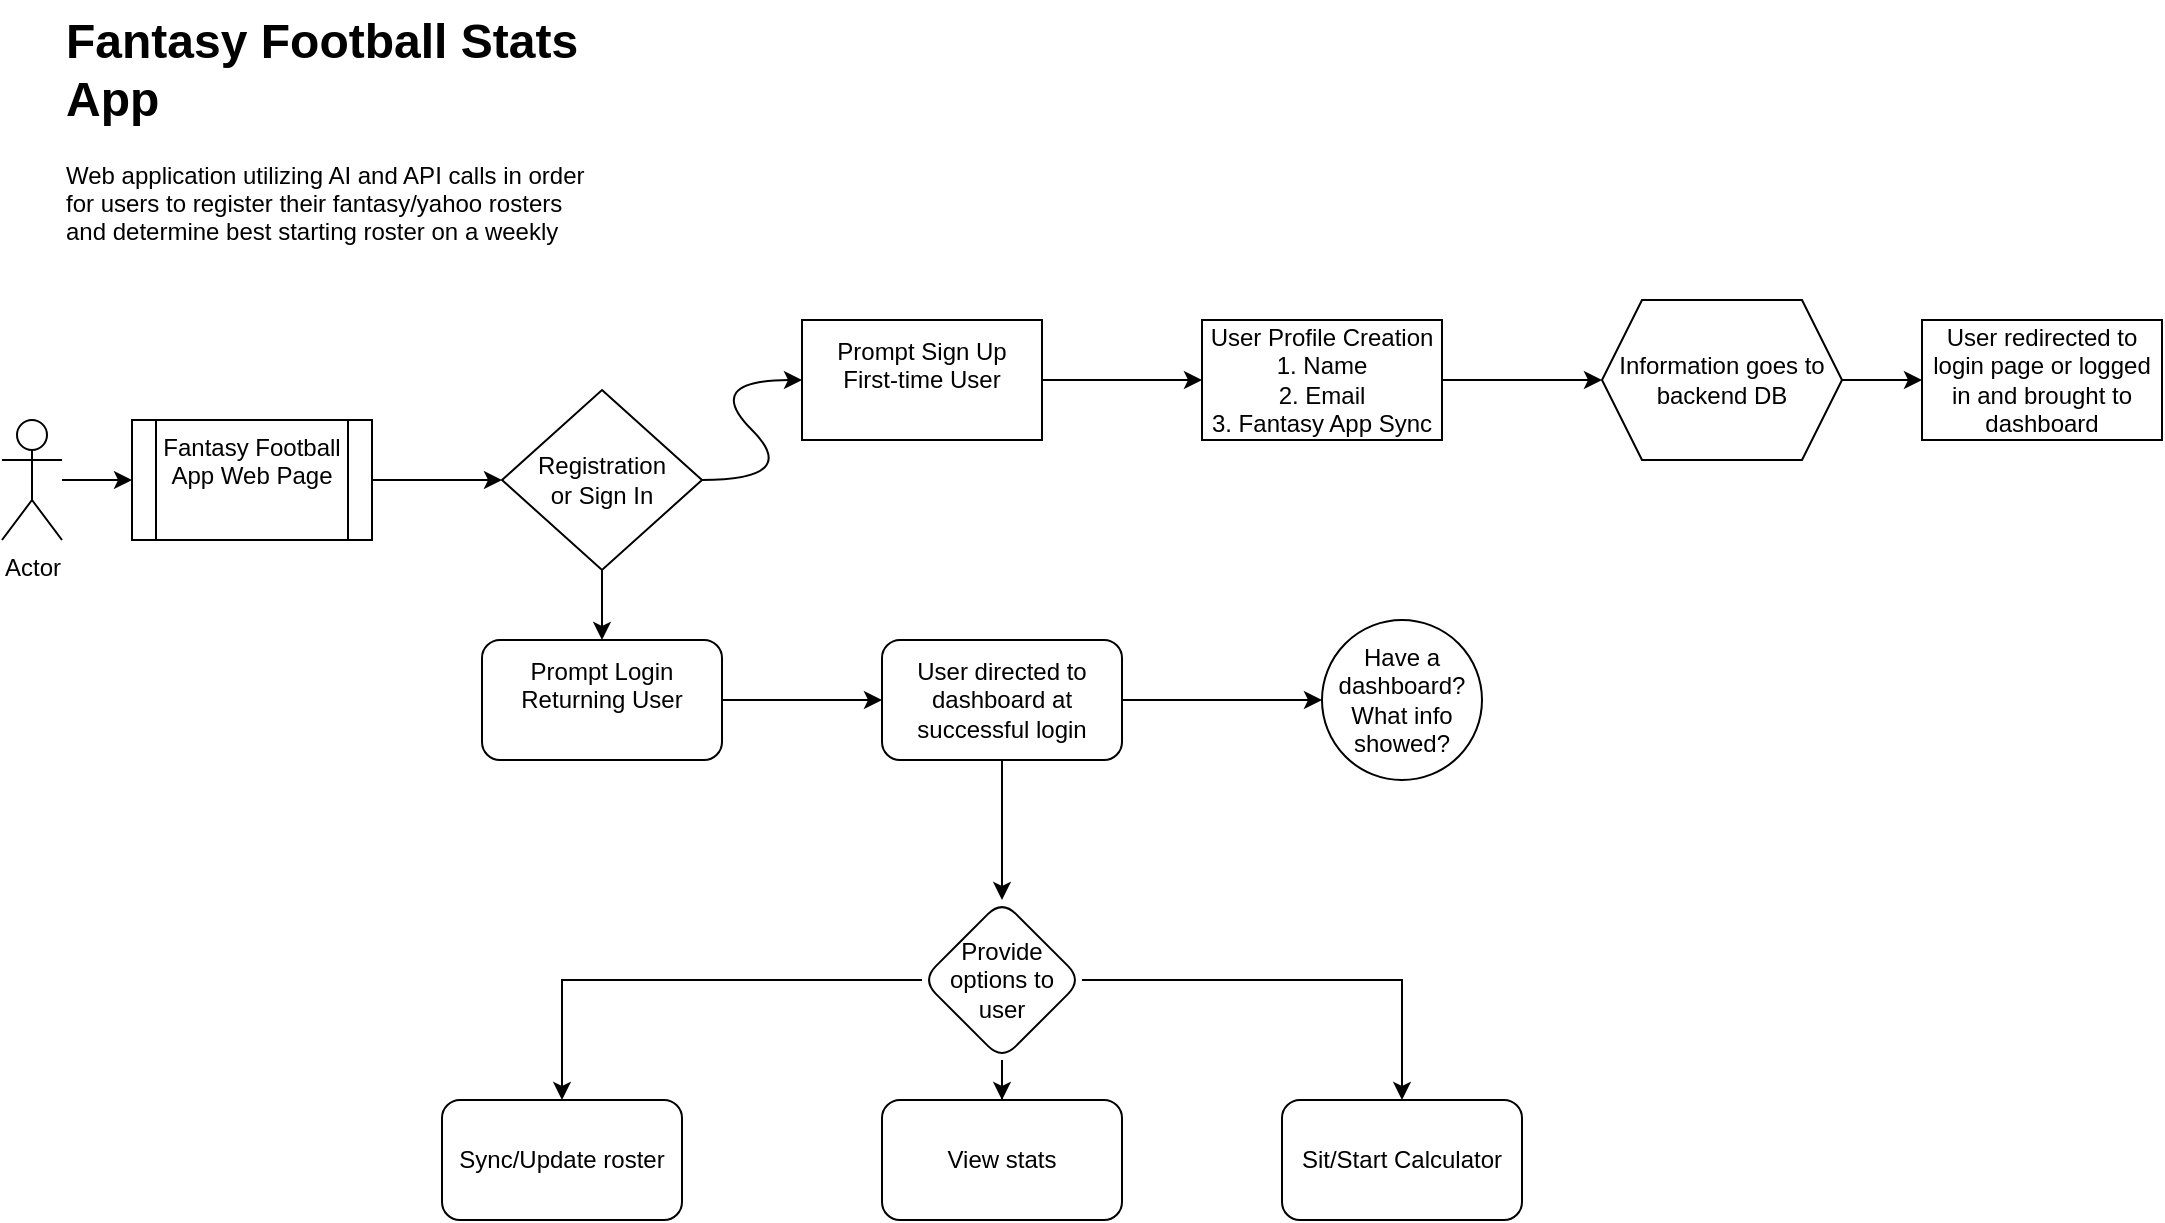 <mxfile version="27.0.9">
  <diagram name="Page-1" id="fbVDKvVrY0pf_wrF8faw">
    <mxGraphModel dx="1281" dy="527" grid="1" gridSize="10" guides="1" tooltips="1" connect="1" arrows="1" fold="1" page="1" pageScale="1" pageWidth="1100" pageHeight="1700" math="0" shadow="0">
      <root>
        <mxCell id="0" />
        <mxCell id="1" parent="0" />
        <mxCell id="DJ12fH-5KLJPkDTYWNq8-1" value="&lt;h1 style=&quot;margin-top: 0px;&quot;&gt;Fantasy Football Stats App&lt;/h1&gt;&lt;p&gt;Web application utilizing AI and API calls in order for users to register their fantasy/yahoo rosters and determine best starting roster on a weekly basis&lt;/p&gt;" style="text;html=1;whiteSpace=wrap;overflow=hidden;rounded=0;" parent="1" vertex="1">
          <mxGeometry x="40" y="30" width="270" height="120" as="geometry" />
        </mxCell>
        <mxCell id="DJ12fH-5KLJPkDTYWNq8-6" value="" style="edgeStyle=orthogonalEdgeStyle;rounded=0;orthogonalLoop=1;jettySize=auto;html=1;" parent="1" source="DJ12fH-5KLJPkDTYWNq8-3" target="DJ12fH-5KLJPkDTYWNq8-5" edge="1">
          <mxGeometry relative="1" as="geometry" />
        </mxCell>
        <mxCell id="DJ12fH-5KLJPkDTYWNq8-3" value="Actor" style="shape=umlActor;verticalLabelPosition=bottom;verticalAlign=top;html=1;outlineConnect=0;" parent="1" vertex="1">
          <mxGeometry x="10" y="240" width="30" height="60" as="geometry" />
        </mxCell>
        <mxCell id="gkHLwNsvEn_gBr9r_9QI-3" value="" style="edgeStyle=orthogonalEdgeStyle;rounded=0;orthogonalLoop=1;jettySize=auto;html=1;" edge="1" parent="1" source="DJ12fH-5KLJPkDTYWNq8-5" target="gkHLwNsvEn_gBr9r_9QI-1">
          <mxGeometry relative="1" as="geometry" />
        </mxCell>
        <mxCell id="DJ12fH-5KLJPkDTYWNq8-5" value="Fantasy Football App Web Page" style="shape=process;whiteSpace=wrap;html=1;backgroundOutline=1;verticalAlign=top;" parent="1" vertex="1">
          <mxGeometry x="75" y="240" width="120" height="60" as="geometry" />
        </mxCell>
        <mxCell id="gkHLwNsvEn_gBr9r_9QI-8" value="" style="edgeStyle=orthogonalEdgeStyle;rounded=0;orthogonalLoop=1;jettySize=auto;html=1;" edge="1" parent="1" source="DJ12fH-5KLJPkDTYWNq8-8" target="gkHLwNsvEn_gBr9r_9QI-7">
          <mxGeometry relative="1" as="geometry" />
        </mxCell>
        <mxCell id="DJ12fH-5KLJPkDTYWNq8-8" value="Prompt Sign Up&lt;br&gt;First-time User&lt;div&gt;&lt;br&gt;&lt;/div&gt;" style="rounded=0;whiteSpace=wrap;html=1;" parent="1" vertex="1">
          <mxGeometry x="410" y="190" width="120" height="60" as="geometry" />
        </mxCell>
        <mxCell id="gkHLwNsvEn_gBr9r_9QI-17" value="" style="edgeStyle=orthogonalEdgeStyle;rounded=0;orthogonalLoop=1;jettySize=auto;html=1;" edge="1" parent="1" source="DJ12fH-5KLJPkDTYWNq8-11" target="gkHLwNsvEn_gBr9r_9QI-16">
          <mxGeometry relative="1" as="geometry" />
        </mxCell>
        <mxCell id="DJ12fH-5KLJPkDTYWNq8-11" value="Prompt Login&lt;br&gt;Returning User&lt;div&gt;&lt;br&gt;&lt;/div&gt;" style="rounded=1;whiteSpace=wrap;html=1;" parent="1" vertex="1">
          <mxGeometry x="250" y="350" width="120" height="60" as="geometry" />
        </mxCell>
        <mxCell id="gkHLwNsvEn_gBr9r_9QI-6" value="" style="edgeStyle=orthogonalEdgeStyle;rounded=0;orthogonalLoop=1;jettySize=auto;html=1;" edge="1" parent="1" source="gkHLwNsvEn_gBr9r_9QI-1" target="DJ12fH-5KLJPkDTYWNq8-11">
          <mxGeometry relative="1" as="geometry" />
        </mxCell>
        <mxCell id="gkHLwNsvEn_gBr9r_9QI-1" value="Registration&lt;br&gt;or Sign In" style="rhombus;whiteSpace=wrap;html=1;" vertex="1" parent="1">
          <mxGeometry x="260" y="225" width="100" height="90" as="geometry" />
        </mxCell>
        <mxCell id="gkHLwNsvEn_gBr9r_9QI-5" value="" style="curved=1;endArrow=classic;html=1;rounded=0;" edge="1" parent="1">
          <mxGeometry width="50" height="50" relative="1" as="geometry">
            <mxPoint x="360" y="270" as="sourcePoint" />
            <mxPoint x="410" y="220" as="targetPoint" />
            <Array as="points">
              <mxPoint x="410" y="270" />
              <mxPoint x="360" y="220" />
            </Array>
          </mxGeometry>
        </mxCell>
        <mxCell id="gkHLwNsvEn_gBr9r_9QI-10" value="" style="edgeStyle=orthogonalEdgeStyle;rounded=0;orthogonalLoop=1;jettySize=auto;html=1;" edge="1" parent="1" source="gkHLwNsvEn_gBr9r_9QI-7">
          <mxGeometry relative="1" as="geometry">
            <mxPoint x="810" y="220" as="targetPoint" />
          </mxGeometry>
        </mxCell>
        <mxCell id="gkHLwNsvEn_gBr9r_9QI-7" value="User Profile Creation&lt;br&gt;1. Name&lt;br&gt;2. Email&lt;br&gt;3. Fantasy App Sync" style="whiteSpace=wrap;html=1;rounded=0;" vertex="1" parent="1">
          <mxGeometry x="610" y="190" width="120" height="60" as="geometry" />
        </mxCell>
        <mxCell id="gkHLwNsvEn_gBr9r_9QI-15" value="" style="edgeStyle=orthogonalEdgeStyle;rounded=0;orthogonalLoop=1;jettySize=auto;html=1;" edge="1" parent="1" source="gkHLwNsvEn_gBr9r_9QI-11" target="gkHLwNsvEn_gBr9r_9QI-14">
          <mxGeometry relative="1" as="geometry" />
        </mxCell>
        <mxCell id="gkHLwNsvEn_gBr9r_9QI-11" value="Information goes to backend DB" style="shape=hexagon;perimeter=hexagonPerimeter2;whiteSpace=wrap;html=1;fixedSize=1;" vertex="1" parent="1">
          <mxGeometry x="810" y="180" width="120" height="80" as="geometry" />
        </mxCell>
        <mxCell id="gkHLwNsvEn_gBr9r_9QI-14" value="User redirected to login page or logged in and brought to dashboard" style="whiteSpace=wrap;html=1;" vertex="1" parent="1">
          <mxGeometry x="970" y="190" width="120" height="60" as="geometry" />
        </mxCell>
        <mxCell id="gkHLwNsvEn_gBr9r_9QI-21" value="" style="edgeStyle=orthogonalEdgeStyle;rounded=0;orthogonalLoop=1;jettySize=auto;html=1;" edge="1" parent="1" source="gkHLwNsvEn_gBr9r_9QI-16" target="gkHLwNsvEn_gBr9r_9QI-20">
          <mxGeometry relative="1" as="geometry" />
        </mxCell>
        <mxCell id="gkHLwNsvEn_gBr9r_9QI-23" value="" style="edgeStyle=orthogonalEdgeStyle;rounded=0;orthogonalLoop=1;jettySize=auto;html=1;" edge="1" parent="1" source="gkHLwNsvEn_gBr9r_9QI-16" target="gkHLwNsvEn_gBr9r_9QI-22">
          <mxGeometry relative="1" as="geometry" />
        </mxCell>
        <mxCell id="gkHLwNsvEn_gBr9r_9QI-16" value="User directed to dashboard at successful login" style="whiteSpace=wrap;html=1;rounded=1;" vertex="1" parent="1">
          <mxGeometry x="450" y="350" width="120" height="60" as="geometry" />
        </mxCell>
        <mxCell id="gkHLwNsvEn_gBr9r_9QI-20" value="Have a dashboard? What info showed?" style="ellipse;whiteSpace=wrap;html=1;rounded=1;" vertex="1" parent="1">
          <mxGeometry x="670" y="340" width="80" height="80" as="geometry" />
        </mxCell>
        <mxCell id="gkHLwNsvEn_gBr9r_9QI-25" value="" style="edgeStyle=orthogonalEdgeStyle;rounded=0;orthogonalLoop=1;jettySize=auto;html=1;" edge="1" parent="1" source="gkHLwNsvEn_gBr9r_9QI-22" target="gkHLwNsvEn_gBr9r_9QI-24">
          <mxGeometry relative="1" as="geometry" />
        </mxCell>
        <mxCell id="gkHLwNsvEn_gBr9r_9QI-27" value="" style="edgeStyle=orthogonalEdgeStyle;rounded=0;orthogonalLoop=1;jettySize=auto;html=1;" edge="1" parent="1" source="gkHLwNsvEn_gBr9r_9QI-22" target="gkHLwNsvEn_gBr9r_9QI-26">
          <mxGeometry relative="1" as="geometry" />
        </mxCell>
        <mxCell id="gkHLwNsvEn_gBr9r_9QI-29" value="" style="edgeStyle=orthogonalEdgeStyle;rounded=0;orthogonalLoop=1;jettySize=auto;html=1;" edge="1" parent="1" source="gkHLwNsvEn_gBr9r_9QI-22" target="gkHLwNsvEn_gBr9r_9QI-28">
          <mxGeometry relative="1" as="geometry" />
        </mxCell>
        <mxCell id="gkHLwNsvEn_gBr9r_9QI-22" value="Provide options to user" style="rhombus;whiteSpace=wrap;html=1;rounded=1;" vertex="1" parent="1">
          <mxGeometry x="470" y="480" width="80" height="80" as="geometry" />
        </mxCell>
        <mxCell id="gkHLwNsvEn_gBr9r_9QI-24" value="Sync/Update roster" style="rounded=1;whiteSpace=wrap;html=1;" vertex="1" parent="1">
          <mxGeometry x="230" y="580" width="120" height="60" as="geometry" />
        </mxCell>
        <mxCell id="gkHLwNsvEn_gBr9r_9QI-26" value="View stats" style="whiteSpace=wrap;html=1;rounded=1;" vertex="1" parent="1">
          <mxGeometry x="450" y="580" width="120" height="60" as="geometry" />
        </mxCell>
        <mxCell id="gkHLwNsvEn_gBr9r_9QI-28" value="Sit/Start Calculator" style="whiteSpace=wrap;html=1;rounded=1;" vertex="1" parent="1">
          <mxGeometry x="650" y="580" width="120" height="60" as="geometry" />
        </mxCell>
      </root>
    </mxGraphModel>
  </diagram>
</mxfile>
